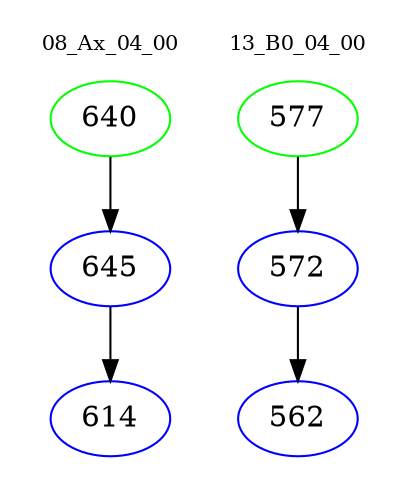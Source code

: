 digraph{
subgraph cluster_0 {
color = white
label = "08_Ax_04_00";
fontsize=10;
T0_640 [label="640", color="green"]
T0_640 -> T0_645 [color="black"]
T0_645 [label="645", color="blue"]
T0_645 -> T0_614 [color="black"]
T0_614 [label="614", color="blue"]
}
subgraph cluster_1 {
color = white
label = "13_B0_04_00";
fontsize=10;
T1_577 [label="577", color="green"]
T1_577 -> T1_572 [color="black"]
T1_572 [label="572", color="blue"]
T1_572 -> T1_562 [color="black"]
T1_562 [label="562", color="blue"]
}
}
